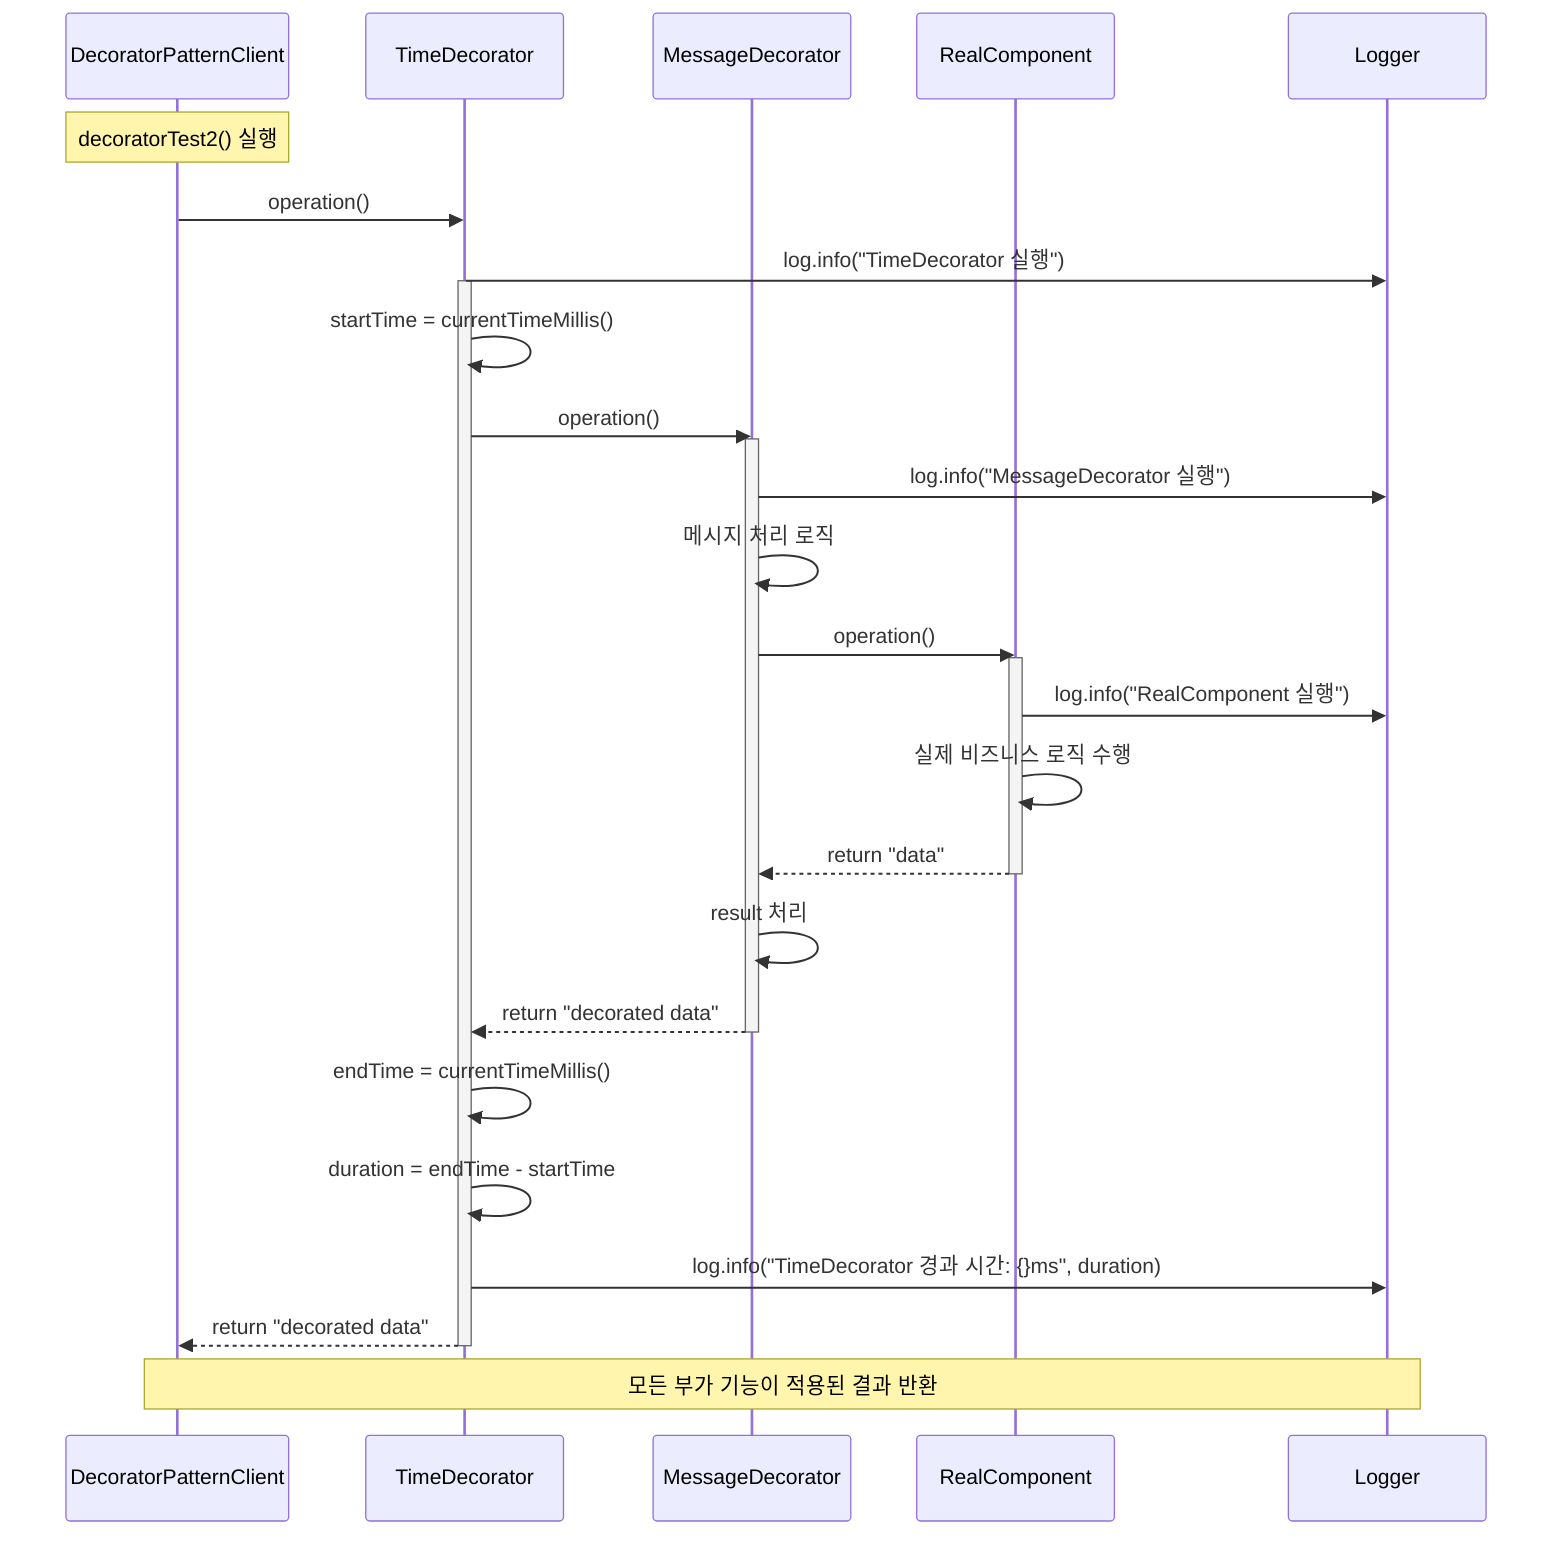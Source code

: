 sequenceDiagram
    participant Client as DecoratorPatternClient
    participant TD as TimeDecorator
    participant MD as MessageDecorator
    participant RC as RealComponent
    participant Log as Logger
    
    Note over Client: decoratorTest2() 실행
    
    Client->>TD: operation()
    
    TD->>Log: log.info("TimeDecorator 실행")
    activate TD
    TD->>TD: startTime = currentTimeMillis()
    
    TD->>MD: operation()
    activate MD
    MD->>Log: log.info("MessageDecorator 실행")
    MD->>MD: 메시지 처리 로직
    
    MD->>RC: operation()
    activate RC
    RC->>Log: log.info("RealComponent 실행")
    RC->>RC: 실제 비즈니스 로직 수행
    RC-->>MD: return "data"
    deactivate RC
    
    MD->>MD: result 처리
    MD-->>TD: return "decorated data"
    deactivate MD
    
    TD->>TD: endTime = currentTimeMillis()
    TD->>TD: duration = endTime - startTime
    TD->>Log: log.info("TimeDecorator 경과 시간: {}ms", duration)
    TD-->>Client: return "decorated data"
    deactivate TD
    
    Note over Client, Log: 모든 부가 기능이 적용된 결과 반환